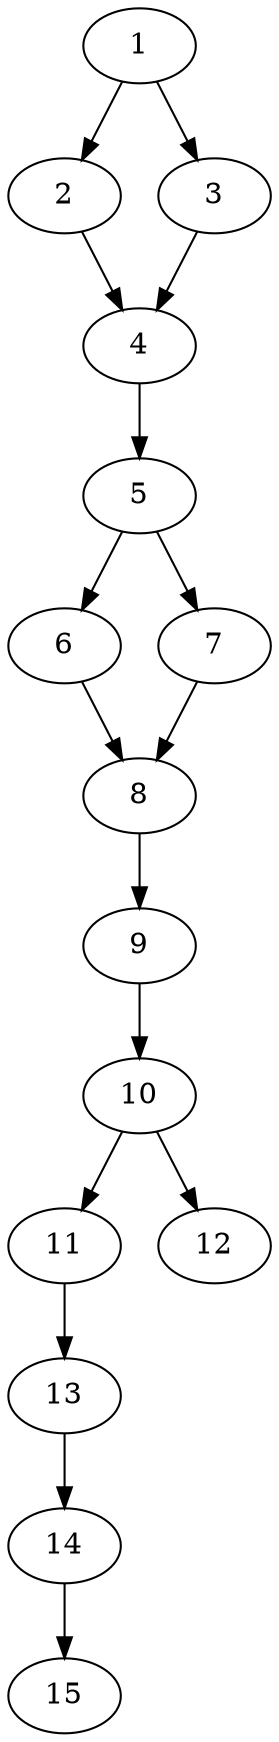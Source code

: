 // DAG automatically generated by daggen at Thu Oct  3 13:59:27 2019
// ./daggen --dot -n 15 --ccr 0.3 --fat 0.3 --regular 0.5 --density 0.9 --mindata 5242880 --maxdata 52428800 
digraph G {
  1 [size="26531840", alpha="0.10", expect_size="7959552"] 
  1 -> 2 [size ="7959552"]
  1 -> 3 [size ="7959552"]
  2 [size="31784960", alpha="0.16", expect_size="9535488"] 
  2 -> 4 [size ="9535488"]
  3 [size="56982187", alpha="0.12", expect_size="17094656"] 
  3 -> 4 [size ="17094656"]
  4 [size="44677120", alpha="0.10", expect_size="13403136"] 
  4 -> 5 [size ="13403136"]
  5 [size="158877013", alpha="0.16", expect_size="47663104"] 
  5 -> 6 [size ="47663104"]
  5 -> 7 [size ="47663104"]
  6 [size="132242773", alpha="0.12", expect_size="39672832"] 
  6 -> 8 [size ="39672832"]
  7 [size="39277227", alpha="0.11", expect_size="11783168"] 
  7 -> 8 [size ="11783168"]
  8 [size="95378773", alpha="0.04", expect_size="28613632"] 
  8 -> 9 [size ="28613632"]
  9 [size="139967147", alpha="0.08", expect_size="41990144"] 
  9 -> 10 [size ="41990144"]
  10 [size="101338453", alpha="0.14", expect_size="30401536"] 
  10 -> 11 [size ="30401536"]
  10 -> 12 [size ="30401536"]
  11 [size="90344107", alpha="0.15", expect_size="27103232"] 
  11 -> 13 [size ="27103232"]
  12 [size="170048853", alpha="0.12", expect_size="51014656"] 
  13 [size="140776107", alpha="0.17", expect_size="42232832"] 
  13 -> 14 [size ="42232832"]
  14 [size="80223573", alpha="0.03", expect_size="24067072"] 
  14 -> 15 [size ="24067072"]
  15 [size="157003093", alpha="0.09", expect_size="47100928"] 
}
